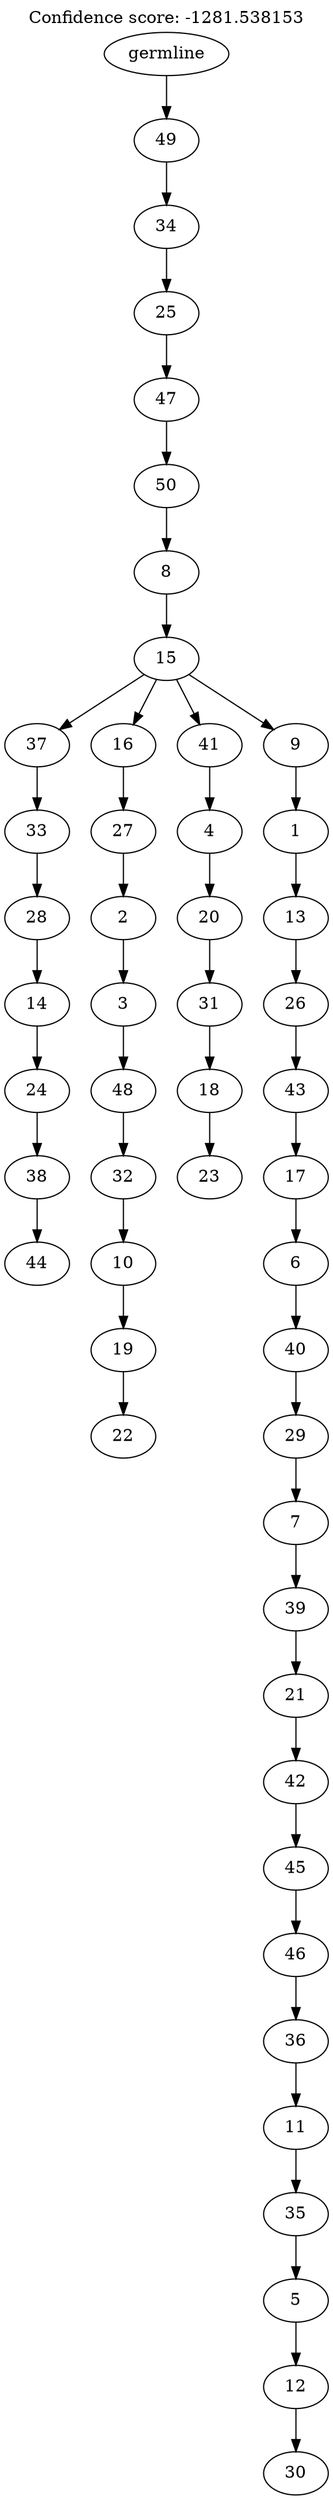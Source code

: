 digraph g {
	"49" -> "50";
	"50" [label="44"];
	"48" -> "49";
	"49" [label="38"];
	"47" -> "48";
	"48" [label="24"];
	"46" -> "47";
	"47" [label="14"];
	"45" -> "46";
	"46" [label="28"];
	"44" -> "45";
	"45" [label="33"];
	"42" -> "43";
	"43" [label="22"];
	"41" -> "42";
	"42" [label="19"];
	"40" -> "41";
	"41" [label="10"];
	"39" -> "40";
	"40" [label="32"];
	"38" -> "39";
	"39" [label="48"];
	"37" -> "38";
	"38" [label="3"];
	"36" -> "37";
	"37" [label="2"];
	"35" -> "36";
	"36" [label="27"];
	"33" -> "34";
	"34" [label="23"];
	"32" -> "33";
	"33" [label="18"];
	"31" -> "32";
	"32" [label="31"];
	"30" -> "31";
	"31" [label="20"];
	"29" -> "30";
	"30" [label="4"];
	"27" -> "28";
	"28" [label="30"];
	"26" -> "27";
	"27" [label="12"];
	"25" -> "26";
	"26" [label="5"];
	"24" -> "25";
	"25" [label="35"];
	"23" -> "24";
	"24" [label="11"];
	"22" -> "23";
	"23" [label="36"];
	"21" -> "22";
	"22" [label="46"];
	"20" -> "21";
	"21" [label="45"];
	"19" -> "20";
	"20" [label="42"];
	"18" -> "19";
	"19" [label="21"];
	"17" -> "18";
	"18" [label="39"];
	"16" -> "17";
	"17" [label="7"];
	"15" -> "16";
	"16" [label="29"];
	"14" -> "15";
	"15" [label="40"];
	"13" -> "14";
	"14" [label="6"];
	"12" -> "13";
	"13" [label="17"];
	"11" -> "12";
	"12" [label="43"];
	"10" -> "11";
	"11" [label="26"];
	"9" -> "10";
	"10" [label="13"];
	"8" -> "9";
	"9" [label="1"];
	"7" -> "8";
	"8" [label="9"];
	"7" -> "29";
	"29" [label="41"];
	"7" -> "35";
	"35" [label="16"];
	"7" -> "44";
	"44" [label="37"];
	"6" -> "7";
	"7" [label="15"];
	"5" -> "6";
	"6" [label="8"];
	"4" -> "5";
	"5" [label="50"];
	"3" -> "4";
	"4" [label="47"];
	"2" -> "3";
	"3" [label="25"];
	"1" -> "2";
	"2" [label="34"];
	"0" -> "1";
	"1" [label="49"];
	"0" [label="germline"];
	labelloc="t";
	label="Confidence score: -1281.538153";
}
